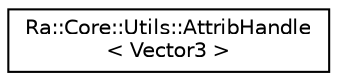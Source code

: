 digraph "Graphical Class Hierarchy"
{
 // INTERACTIVE_SVG=YES
 // LATEX_PDF_SIZE
  edge [fontname="Helvetica",fontsize="10",labelfontname="Helvetica",labelfontsize="10"];
  node [fontname="Helvetica",fontsize="10",shape=record];
  rankdir="LR";
  Node0 [label="Ra::Core::Utils::AttribHandle\l\< Vector3 \>",height=0.2,width=0.4,color="black", fillcolor="white", style="filled",URL="$classRa_1_1Core_1_1Utils_1_1AttribHandle.html",tooltip=" "];
}
